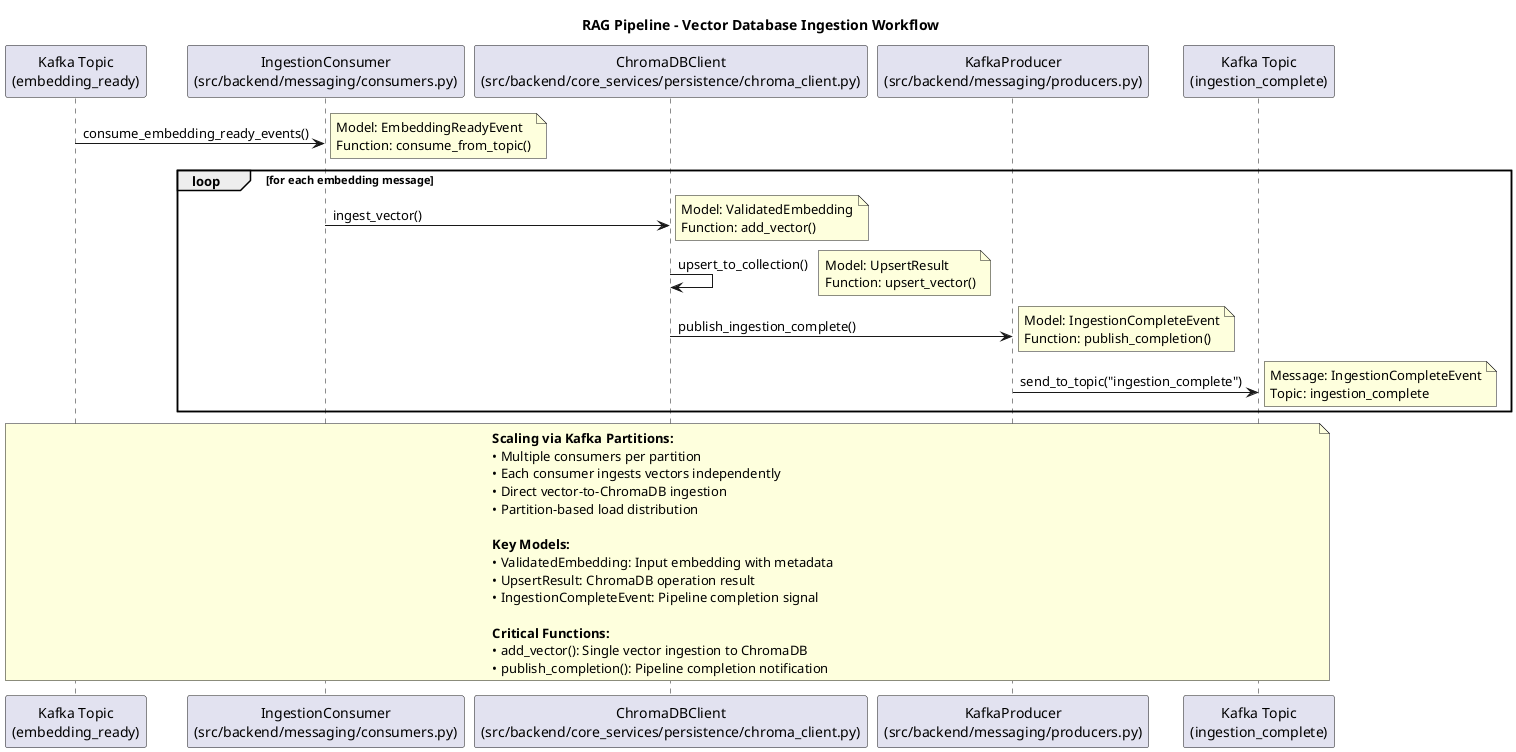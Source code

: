 @startuml workflow_rag_ingestion
title RAG Pipeline - Vector Database Ingestion Workflow

' Define participants with file paths
participant "Kafka Topic\n(embedding_ready)" as kafka_input
participant "IngestionConsumer\n(src/backend/messaging/consumers.py)" as consumer
participant "ChromaDBClient\n(src/backend/core_services/persistence/chroma_client.py)" as chroma_client
participant "KafkaProducer\n(src/backend/messaging/producers.py)" as producer
participant "Kafka Topic\n(ingestion_complete)" as kafka_output

' Workflow steps
kafka_input -> consumer : consume_embedding_ready_events()
note right : Model: EmbeddingReadyEvent\nFunction: consume_from_topic()

loop for each embedding message
    consumer -> chroma_client : ingest_vector()
    note right : Model: ValidatedEmbedding\nFunction: add_vector()
    
    chroma_client -> chroma_client : upsert_to_collection()
    note right : Model: UpsertResult\nFunction: upsert_vector()
    
    chroma_client -> producer : publish_ingestion_complete()
    note right : Model: IngestionCompleteEvent\nFunction: publish_completion()
    
    producer -> kafka_output : send_to_topic("ingestion_complete")
    note right : Message: IngestionCompleteEvent\nTopic: ingestion_complete
end

note over kafka_input, kafka_output
    **Scaling via Kafka Partitions:**
    • Multiple consumers per partition
    • Each consumer ingests vectors independently
    • Direct vector-to-ChromaDB ingestion
    • Partition-based load distribution
    
    **Key Models:**
    • ValidatedEmbedding: Input embedding with metadata
    • UpsertResult: ChromaDB operation result
    • IngestionCompleteEvent: Pipeline completion signal
    
    **Critical Functions:**
    • add_vector(): Single vector ingestion to ChromaDB
    • publish_completion(): Pipeline completion notification
end note

@enduml